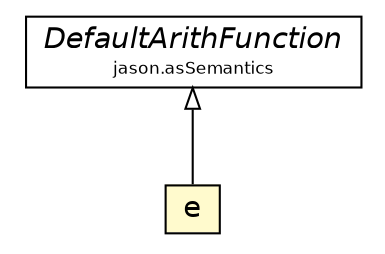 #!/usr/local/bin/dot
#
# Class diagram 
# Generated by UMLGraph version 5.1 (http://www.umlgraph.org/)
#

digraph G {
	edge [fontname="Helvetica",fontsize=10,labelfontname="Helvetica",labelfontsize=10];
	node [fontname="Helvetica",fontsize=10,shape=plaintext];
	nodesep=0.25;
	ranksep=0.5;
	// jason.asSemantics.DefaultArithFunction
	c32719 [label=<<table title="jason.asSemantics.DefaultArithFunction" border="0" cellborder="1" cellspacing="0" cellpadding="2" port="p" href="../asSemantics/DefaultArithFunction.html">
		<tr><td><table border="0" cellspacing="0" cellpadding="1">
<tr><td align="center" balign="center"><font face="Helvetica-Oblique"> DefaultArithFunction </font></td></tr>
<tr><td align="center" balign="center"><font point-size="8.0"> jason.asSemantics </font></td></tr>
		</table></td></tr>
		</table>>, fontname="Helvetica", fontcolor="black", fontsize=14.0];
	// jason.functions.e
	c32805 [label=<<table title="jason.functions.e" border="0" cellborder="1" cellspacing="0" cellpadding="2" port="p" bgcolor="lemonChiffon" href="./e.html">
		<tr><td><table border="0" cellspacing="0" cellpadding="1">
<tr><td align="center" balign="center"> e </td></tr>
		</table></td></tr>
		</table>>, fontname="Helvetica", fontcolor="black", fontsize=14.0];
	//jason.functions.e extends jason.asSemantics.DefaultArithFunction
	c32719:p -> c32805:p [dir=back,arrowtail=empty];
}


